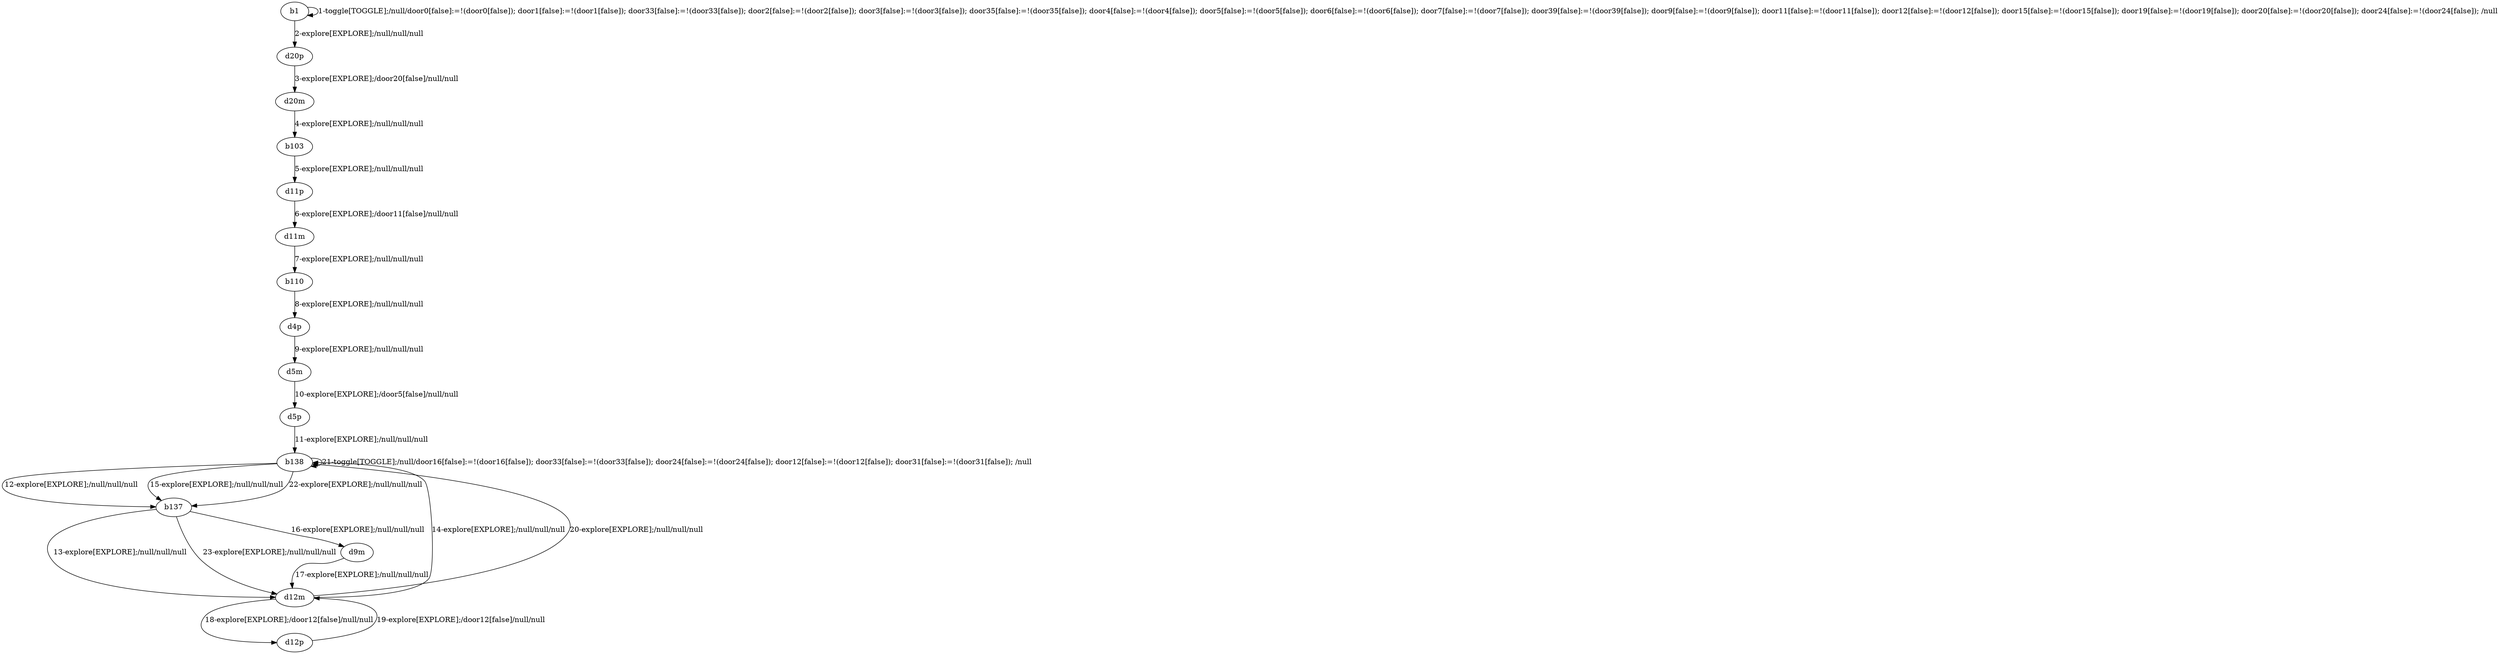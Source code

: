 # Total number of goals covered by this test: 2
# d12p --> d12m
# d12m --> b138

digraph g {
"b1" -> "b1" [label = "1-toggle[TOGGLE];/null/door0[false]:=!(door0[false]); door1[false]:=!(door1[false]); door33[false]:=!(door33[false]); door2[false]:=!(door2[false]); door3[false]:=!(door3[false]); door35[false]:=!(door35[false]); door4[false]:=!(door4[false]); door5[false]:=!(door5[false]); door6[false]:=!(door6[false]); door7[false]:=!(door7[false]); door39[false]:=!(door39[false]); door9[false]:=!(door9[false]); door11[false]:=!(door11[false]); door12[false]:=!(door12[false]); door15[false]:=!(door15[false]); door19[false]:=!(door19[false]); door20[false]:=!(door20[false]); door24[false]:=!(door24[false]); /null"];
"b1" -> "d20p" [label = "2-explore[EXPLORE];/null/null/null"];
"d20p" -> "d20m" [label = "3-explore[EXPLORE];/door20[false]/null/null"];
"d20m" -> "b103" [label = "4-explore[EXPLORE];/null/null/null"];
"b103" -> "d11p" [label = "5-explore[EXPLORE];/null/null/null"];
"d11p" -> "d11m" [label = "6-explore[EXPLORE];/door11[false]/null/null"];
"d11m" -> "b110" [label = "7-explore[EXPLORE];/null/null/null"];
"b110" -> "d4p" [label = "8-explore[EXPLORE];/null/null/null"];
"d4p" -> "d5m" [label = "9-explore[EXPLORE];/null/null/null"];
"d5m" -> "d5p" [label = "10-explore[EXPLORE];/door5[false]/null/null"];
"d5p" -> "b138" [label = "11-explore[EXPLORE];/null/null/null"];
"b138" -> "b137" [label = "12-explore[EXPLORE];/null/null/null"];
"b137" -> "d12m" [label = "13-explore[EXPLORE];/null/null/null"];
"d12m" -> "b138" [label = "14-explore[EXPLORE];/null/null/null"];
"b138" -> "b137" [label = "15-explore[EXPLORE];/null/null/null"];
"b137" -> "d9m" [label = "16-explore[EXPLORE];/null/null/null"];
"d9m" -> "d12m" [label = "17-explore[EXPLORE];/null/null/null"];
"d12m" -> "d12p" [label = "18-explore[EXPLORE];/door12[false]/null/null"];
"d12p" -> "d12m" [label = "19-explore[EXPLORE];/door12[false]/null/null"];
"d12m" -> "b138" [label = "20-explore[EXPLORE];/null/null/null"];
"b138" -> "b138" [label = "21-toggle[TOGGLE];/null/door16[false]:=!(door16[false]); door33[false]:=!(door33[false]); door24[false]:=!(door24[false]); door12[false]:=!(door12[false]); door31[false]:=!(door31[false]); /null"];
"b138" -> "b137" [label = "22-explore[EXPLORE];/null/null/null"];
"b137" -> "d12m" [label = "23-explore[EXPLORE];/null/null/null"];
}